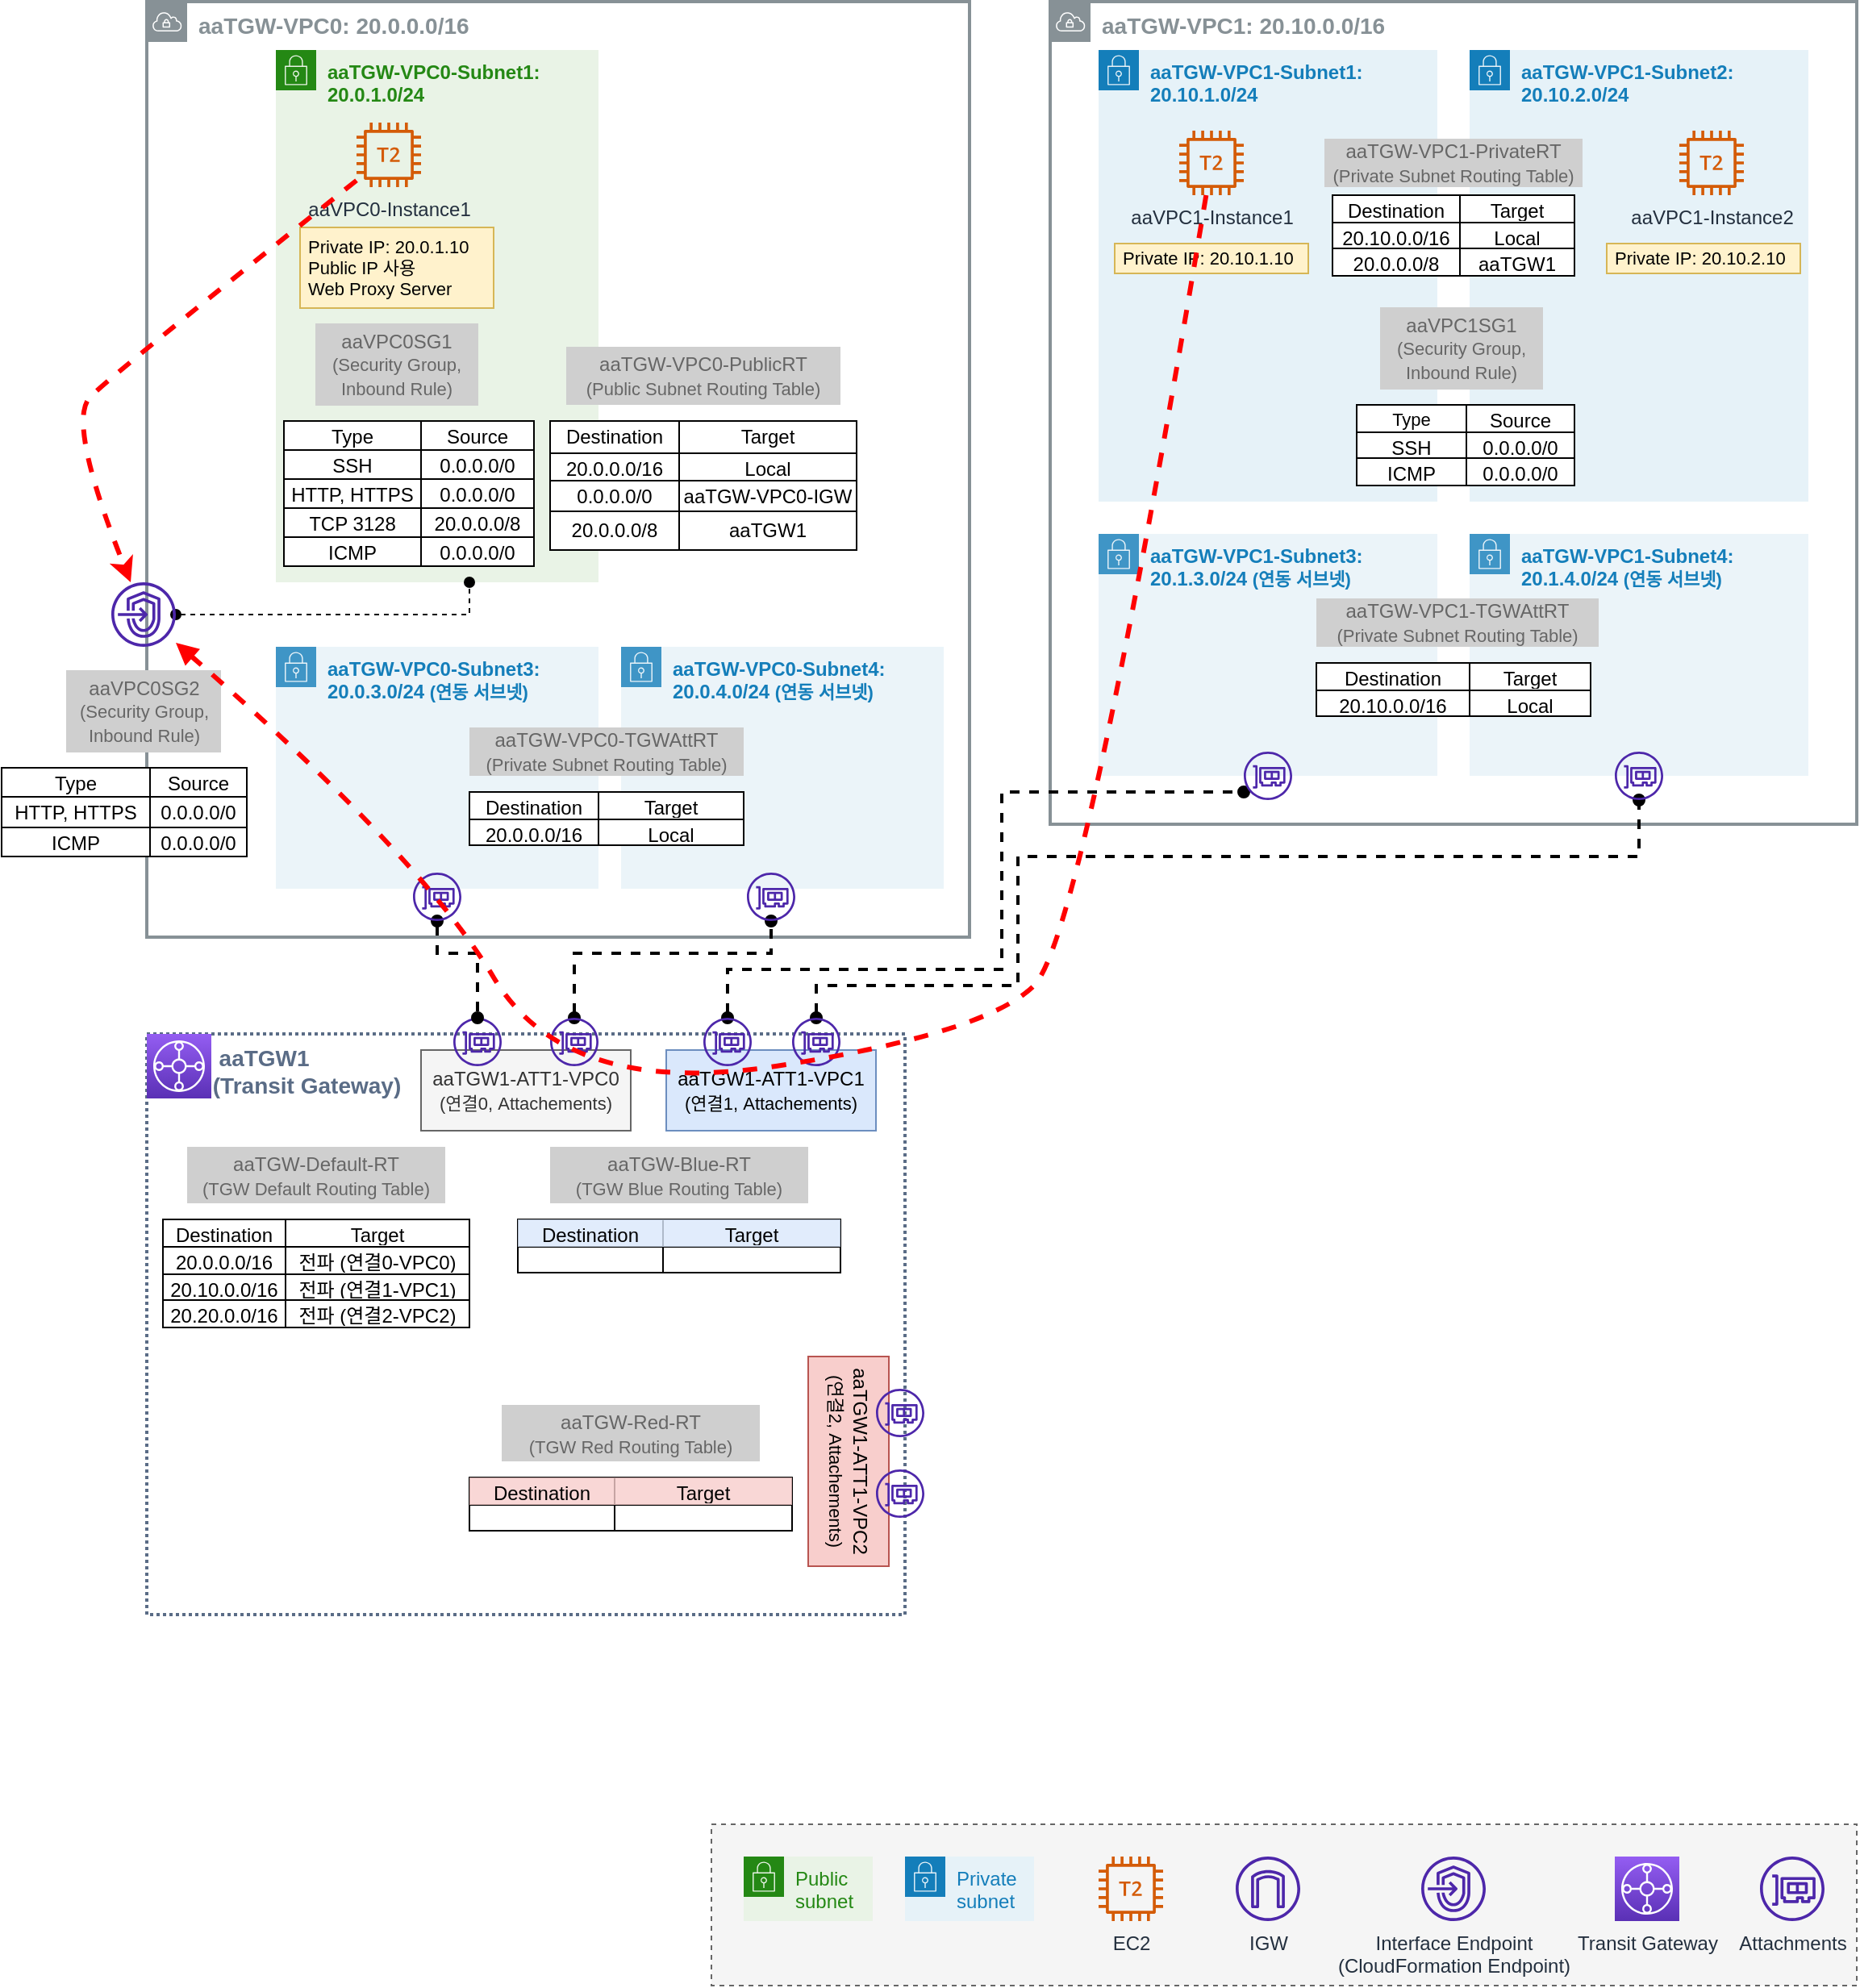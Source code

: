 <mxfile version="20.8.10" type="device"><diagram name="페이지-1" id="MaRwAzXEbNG2PEkla55o"><mxGraphModel dx="1306" dy="894" grid="1" gridSize="10" guides="1" tooltips="1" connect="1" arrows="1" fold="1" page="1" pageScale="1" pageWidth="827" pageHeight="1169" math="0" shadow="0"><root><mxCell id="0"/><mxCell id="1" parent="0"/><mxCell id="cNKAMWgpfBcDjL7FcMHv-1" value="" style="rounded=0;whiteSpace=wrap;html=1;strokeColor=#666666;fontSize=11;fillColor=#f5f5f5;dashed=1;fontColor=#333333;" parent="1" vertex="1"><mxGeometry x="470" y="1170" width="710" height="100" as="geometry"/></mxCell><mxCell id="cNKAMWgpfBcDjL7FcMHv-2" value="&lt;b&gt;&lt;font style=&quot;font-size: 14px;&quot;&gt;aaTGW-VPC0: 20.0.0.0/16&lt;/font&gt;&lt;/b&gt;" style="sketch=0;outlineConnect=0;gradientColor=none;html=1;whiteSpace=wrap;fontSize=12;fontStyle=0;shape=mxgraph.aws4.group;grIcon=mxgraph.aws4.group_vpc;strokeColor=#879196;fillColor=none;verticalAlign=top;align=left;spacingLeft=30;fontColor=#879196;dashed=0;strokeWidth=2;" parent="1" vertex="1"><mxGeometry x="120" y="40" width="510" height="580" as="geometry"/></mxCell><mxCell id="cNKAMWgpfBcDjL7FcMHv-3" value="&lt;b&gt;&lt;font style=&quot;font-size: 14px;&quot;&gt;aaTGW-VPC1: 20.10.0.0/16&lt;/font&gt;&lt;/b&gt;" style="sketch=0;outlineConnect=0;gradientColor=none;html=1;whiteSpace=wrap;fontSize=12;fontStyle=0;shape=mxgraph.aws4.group;grIcon=mxgraph.aws4.group_vpc;strokeColor=#879196;fillColor=none;verticalAlign=top;align=left;spacingLeft=30;fontColor=#879196;dashed=0;strokeWidth=2;" parent="1" vertex="1"><mxGeometry x="680" y="40" width="500" height="510" as="geometry"/></mxCell><mxCell id="cNKAMWgpfBcDjL7FcMHv-5" value="           aaTGW1&#10;          (Transit Gateway)" style="fillColor=none;strokeColor=#5A6C86;dashed=1;verticalAlign=top;fontStyle=1;fontColor=#5A6C86;align=left;fontSize=14;strokeWidth=2;dashPattern=1 1;" parent="1" vertex="1"><mxGeometry x="120" y="680" width="470" height="360" as="geometry"/></mxCell><mxCell id="cNKAMWgpfBcDjL7FcMHv-6" value="Attachments" style="sketch=0;outlineConnect=0;fontColor=#232F3E;gradientColor=none;fillColor=#4D27AA;strokeColor=none;dashed=0;verticalLabelPosition=bottom;verticalAlign=top;align=center;html=1;fontSize=12;fontStyle=0;aspect=fixed;pointerEvents=1;shape=mxgraph.aws4.elastic_network_interface;" parent="1" vertex="1"><mxGeometry x="1120" y="1190" width="40" height="40" as="geometry"/></mxCell><mxCell id="cNKAMWgpfBcDjL7FcMHv-7" value="&lt;b&gt;aaTGW-VPC0-Subnet1: 20.0.1.0/24&lt;/b&gt;" style="points=[[0,0],[0.25,0],[0.5,0],[0.75,0],[1,0],[1,0.25],[1,0.5],[1,0.75],[1,1],[0.75,1],[0.5,1],[0.25,1],[0,1],[0,0.75],[0,0.5],[0,0.25]];outlineConnect=0;gradientColor=none;html=1;whiteSpace=wrap;fontSize=12;fontStyle=0;container=1;pointerEvents=0;collapsible=0;recursiveResize=0;shape=mxgraph.aws4.group;grIcon=mxgraph.aws4.group_security_group;grStroke=0;strokeColor=#248814;fillColor=#E9F3E6;verticalAlign=top;align=left;spacingLeft=30;fontColor=#248814;dashed=0;" parent="1" vertex="1"><mxGeometry x="200" y="70" width="200" height="330" as="geometry"/></mxCell><mxCell id="cNKAMWgpfBcDjL7FcMHv-8" value="aaVPC0-Instance1" style="sketch=0;outlineConnect=0;fontColor=#232F3E;gradientColor=none;fillColor=#D45B07;strokeColor=none;dashed=0;verticalLabelPosition=bottom;verticalAlign=top;align=center;html=1;fontSize=12;fontStyle=0;aspect=fixed;pointerEvents=1;shape=mxgraph.aws4.t2_instance;" parent="cNKAMWgpfBcDjL7FcMHv-7" vertex="1"><mxGeometry x="50" y="45" width="40" height="40" as="geometry"/></mxCell><mxCell id="cNKAMWgpfBcDjL7FcMHv-11" value="IGW" style="sketch=0;outlineConnect=0;fontColor=#232F3E;gradientColor=none;fillColor=#4D27AA;strokeColor=none;dashed=0;verticalLabelPosition=bottom;verticalAlign=top;align=center;html=1;fontSize=12;fontStyle=0;aspect=fixed;pointerEvents=1;shape=mxgraph.aws4.internet_gateway;" parent="1" vertex="1"><mxGeometry x="795" y="1190" width="40" height="40" as="geometry"/></mxCell><mxCell id="cNKAMWgpfBcDjL7FcMHv-12" value="Interface Endpoint&lt;br&gt;(CloudFormation Endpoint)" style="sketch=0;outlineConnect=0;fontColor=#232F3E;gradientColor=none;fillColor=#4D27AA;strokeColor=none;dashed=0;verticalLabelPosition=bottom;verticalAlign=top;align=center;html=1;fontSize=12;fontStyle=0;aspect=fixed;pointerEvents=1;shape=mxgraph.aws4.endpoints;" parent="1" vertex="1"><mxGeometry x="910" y="1190" width="40" height="40" as="geometry"/></mxCell><mxCell id="cNKAMWgpfBcDjL7FcMHv-13" style="edgeStyle=orthogonalEdgeStyle;rounded=0;orthogonalLoop=1;jettySize=auto;html=1;dashed=1;fontSize=12;endArrow=oval;endFill=1;strokeWidth=1;startArrow=oval;startFill=1;" parent="1" source="cNKAMWgpfBcDjL7FcMHv-14" edge="1"><mxGeometry relative="1" as="geometry"><mxPoint x="320" y="400" as="targetPoint"/><Array as="points"><mxPoint x="320" y="420"/></Array></mxGeometry></mxCell><mxCell id="cNKAMWgpfBcDjL7FcMHv-14" value="" style="sketch=0;outlineConnect=0;fontColor=#232F3E;gradientColor=none;fillColor=#4D27AA;strokeColor=none;dashed=0;verticalLabelPosition=bottom;verticalAlign=top;align=center;html=1;fontSize=12;fontStyle=0;aspect=fixed;pointerEvents=1;shape=mxgraph.aws4.endpoints;" parent="1" vertex="1"><mxGeometry x="98" y="400" width="40" height="40" as="geometry"/></mxCell><mxCell id="cNKAMWgpfBcDjL7FcMHv-15" value="Public subnet" style="points=[[0,0],[0.25,0],[0.5,0],[0.75,0],[1,0],[1,0.25],[1,0.5],[1,0.75],[1,1],[0.75,1],[0.5,1],[0.25,1],[0,1],[0,0.75],[0,0.5],[0,0.25]];outlineConnect=0;gradientColor=none;html=1;whiteSpace=wrap;fontSize=12;fontStyle=0;container=1;pointerEvents=0;collapsible=0;recursiveResize=0;shape=mxgraph.aws4.group;grIcon=mxgraph.aws4.group_security_group;grStroke=0;strokeColor=#248814;fillColor=#E9F3E6;verticalAlign=top;align=left;spacingLeft=30;fontColor=#248814;dashed=0;" parent="1" vertex="1"><mxGeometry x="490" y="1190" width="80" height="40" as="geometry"/></mxCell><mxCell id="cNKAMWgpfBcDjL7FcMHv-18" value="" style="shape=table;startSize=0;container=1;collapsible=0;childLayout=tableLayout;labelBackgroundColor=none;strokeColor=#000000;fontColor=#000000;fillColor=default;" parent="1" vertex="1"><mxGeometry x="370" y="300" width="190" height="80" as="geometry"/></mxCell><mxCell id="cNKAMWgpfBcDjL7FcMHv-19" value="" style="shape=tableRow;horizontal=0;startSize=0;swimlaneHead=0;swimlaneBody=0;strokeColor=inherit;top=0;left=0;bottom=0;right=0;collapsible=0;dropTarget=0;fillColor=none;points=[[0,0.5],[1,0.5]];portConstraint=eastwest;labelBackgroundColor=none;fontColor=#000000;" parent="cNKAMWgpfBcDjL7FcMHv-18" vertex="1"><mxGeometry width="190" height="20" as="geometry"/></mxCell><mxCell id="cNKAMWgpfBcDjL7FcMHv-20" value="Destination" style="shape=partialRectangle;html=1;whiteSpace=wrap;connectable=0;strokeColor=inherit;overflow=hidden;fillColor=none;top=0;left=0;bottom=0;right=0;pointerEvents=1;labelBackgroundColor=none;fontColor=#000000;" parent="cNKAMWgpfBcDjL7FcMHv-19" vertex="1"><mxGeometry width="80" height="20" as="geometry"><mxRectangle width="80" height="20" as="alternateBounds"/></mxGeometry></mxCell><mxCell id="cNKAMWgpfBcDjL7FcMHv-21" value="Target" style="shape=partialRectangle;html=1;whiteSpace=wrap;connectable=0;strokeColor=inherit;overflow=hidden;fillColor=none;top=0;left=0;bottom=0;right=0;pointerEvents=1;labelBackgroundColor=none;fontColor=#000000;" parent="cNKAMWgpfBcDjL7FcMHv-19" vertex="1"><mxGeometry x="80" width="110" height="20" as="geometry"><mxRectangle width="110" height="20" as="alternateBounds"/></mxGeometry></mxCell><mxCell id="cNKAMWgpfBcDjL7FcMHv-22" value="" style="shape=tableRow;horizontal=0;startSize=0;swimlaneHead=0;swimlaneBody=0;strokeColor=inherit;top=0;left=0;bottom=0;right=0;collapsible=0;dropTarget=0;fillColor=none;points=[[0,0.5],[1,0.5]];portConstraint=eastwest;labelBackgroundColor=none;fontColor=#000000;" parent="cNKAMWgpfBcDjL7FcMHv-18" vertex="1"><mxGeometry y="20" width="190" height="17" as="geometry"/></mxCell><mxCell id="cNKAMWgpfBcDjL7FcMHv-23" value="20.0.0.0/16" style="shape=partialRectangle;html=1;whiteSpace=wrap;connectable=0;strokeColor=inherit;overflow=hidden;fillColor=none;top=0;left=0;bottom=0;right=0;pointerEvents=1;labelBackgroundColor=none;fontColor=#000000;" parent="cNKAMWgpfBcDjL7FcMHv-22" vertex="1"><mxGeometry width="80" height="17" as="geometry"><mxRectangle width="80" height="17" as="alternateBounds"/></mxGeometry></mxCell><mxCell id="cNKAMWgpfBcDjL7FcMHv-24" value="Local" style="shape=partialRectangle;html=1;whiteSpace=wrap;connectable=0;strokeColor=inherit;overflow=hidden;fillColor=none;top=0;left=0;bottom=0;right=0;pointerEvents=1;labelBackgroundColor=none;fontColor=#000000;" parent="cNKAMWgpfBcDjL7FcMHv-22" vertex="1"><mxGeometry x="80" width="110" height="17" as="geometry"><mxRectangle width="110" height="17" as="alternateBounds"/></mxGeometry></mxCell><mxCell id="cNKAMWgpfBcDjL7FcMHv-25" value="" style="shape=tableRow;horizontal=0;startSize=0;swimlaneHead=0;swimlaneBody=0;strokeColor=inherit;top=0;left=0;bottom=0;right=0;collapsible=0;dropTarget=0;fillColor=none;points=[[0,0.5],[1,0.5]];portConstraint=eastwest;labelBackgroundColor=none;fontColor=#000000;" parent="cNKAMWgpfBcDjL7FcMHv-18" vertex="1"><mxGeometry y="37" width="190" height="19" as="geometry"/></mxCell><mxCell id="cNKAMWgpfBcDjL7FcMHv-26" value="0.0.0.0/0" style="shape=partialRectangle;html=1;whiteSpace=wrap;connectable=0;strokeColor=inherit;overflow=hidden;fillColor=none;top=0;left=0;bottom=0;right=0;pointerEvents=1;labelBackgroundColor=none;fontColor=#000000;" parent="cNKAMWgpfBcDjL7FcMHv-25" vertex="1"><mxGeometry width="80" height="19" as="geometry"><mxRectangle width="80" height="19" as="alternateBounds"/></mxGeometry></mxCell><mxCell id="cNKAMWgpfBcDjL7FcMHv-27" value="aaTGW-VPC0-IGW" style="shape=partialRectangle;html=1;whiteSpace=wrap;connectable=0;strokeColor=inherit;overflow=hidden;fillColor=none;top=0;left=0;bottom=0;right=0;pointerEvents=1;labelBackgroundColor=none;fontColor=#000000;" parent="cNKAMWgpfBcDjL7FcMHv-25" vertex="1"><mxGeometry x="80" width="110" height="19" as="geometry"><mxRectangle width="110" height="19" as="alternateBounds"/></mxGeometry></mxCell><mxCell id="cNKAMWgpfBcDjL7FcMHv-28" value="" style="shape=tableRow;horizontal=0;startSize=0;swimlaneHead=0;swimlaneBody=0;strokeColor=inherit;top=0;left=0;bottom=0;right=0;collapsible=0;dropTarget=0;fillColor=none;points=[[0,0.5],[1,0.5]];portConstraint=eastwest;labelBackgroundColor=none;fontColor=#000000;" parent="cNKAMWgpfBcDjL7FcMHv-18" vertex="1"><mxGeometry y="56" width="190" height="24" as="geometry"/></mxCell><mxCell id="cNKAMWgpfBcDjL7FcMHv-29" value="20.0.0.0/8" style="shape=partialRectangle;html=1;whiteSpace=wrap;connectable=0;strokeColor=inherit;overflow=hidden;fillColor=none;top=0;left=0;bottom=0;right=0;pointerEvents=1;labelBackgroundColor=none;fontColor=#000000;" parent="cNKAMWgpfBcDjL7FcMHv-28" vertex="1"><mxGeometry width="80" height="24" as="geometry"><mxRectangle width="80" height="24" as="alternateBounds"/></mxGeometry></mxCell><mxCell id="cNKAMWgpfBcDjL7FcMHv-30" value="aaTGW1" style="shape=partialRectangle;html=1;whiteSpace=wrap;connectable=0;strokeColor=inherit;overflow=hidden;fillColor=none;top=0;left=0;bottom=0;right=0;pointerEvents=1;labelBackgroundColor=none;fontColor=#000000;" parent="cNKAMWgpfBcDjL7FcMHv-28" vertex="1"><mxGeometry x="80" width="110" height="24" as="geometry"><mxRectangle width="110" height="24" as="alternateBounds"/></mxGeometry></mxCell><mxCell id="cNKAMWgpfBcDjL7FcMHv-31" value="aaTGW-VPC0-PublicRT&lt;br&gt;&lt;font style=&quot;font-size: 11px;&quot;&gt;(Public Subnet Routing Table)&lt;/font&gt;" style="text;html=1;strokeColor=none;fillColor=#CFCFCF;align=center;verticalAlign=middle;whiteSpace=wrap;rounded=0;fontColor=#666666;" parent="1" vertex="1"><mxGeometry x="380" y="254" width="170" height="36" as="geometry"/></mxCell><mxCell id="cNKAMWgpfBcDjL7FcMHv-32" value="&amp;nbsp;Private IP: 20.0.1.10&lt;br style=&quot;font-size: 11px;&quot;&gt;&amp;nbsp;Public IP 사용&lt;br style=&quot;font-size: 11px;&quot;&gt;&amp;nbsp;Web Proxy Server" style="text;html=1;strokeColor=#d6b656;fillColor=#fff2cc;align=left;verticalAlign=middle;whiteSpace=wrap;rounded=0;fontSize=11;" parent="1" vertex="1"><mxGeometry x="215" y="180" width="120" height="50" as="geometry"/></mxCell><mxCell id="cNKAMWgpfBcDjL7FcMHv-33" value="" style="shape=table;startSize=0;container=1;collapsible=0;childLayout=tableLayout;fontSize=12;" parent="1" vertex="1"><mxGeometry x="205" y="300" width="155" height="90" as="geometry"/></mxCell><mxCell id="cNKAMWgpfBcDjL7FcMHv-34" value="" style="shape=tableRow;horizontal=0;startSize=0;swimlaneHead=0;swimlaneBody=0;strokeColor=inherit;top=0;left=0;bottom=0;right=0;collapsible=0;dropTarget=0;fillColor=none;points=[[0,0.5],[1,0.5]];portConstraint=eastwest;fontSize=14;" parent="cNKAMWgpfBcDjL7FcMHv-33" vertex="1"><mxGeometry width="155" height="18" as="geometry"/></mxCell><mxCell id="cNKAMWgpfBcDjL7FcMHv-35" value="Type" style="shape=partialRectangle;html=1;whiteSpace=wrap;connectable=0;strokeColor=inherit;overflow=hidden;fillColor=none;top=0;left=0;bottom=0;right=0;pointerEvents=1;fontSize=12;" parent="cNKAMWgpfBcDjL7FcMHv-34" vertex="1"><mxGeometry width="85" height="18" as="geometry"><mxRectangle width="85" height="18" as="alternateBounds"/></mxGeometry></mxCell><mxCell id="cNKAMWgpfBcDjL7FcMHv-36" value="Source" style="shape=partialRectangle;html=1;whiteSpace=wrap;connectable=0;strokeColor=inherit;overflow=hidden;fillColor=none;top=0;left=0;bottom=0;right=0;pointerEvents=1;fontSize=12;" parent="cNKAMWgpfBcDjL7FcMHv-34" vertex="1"><mxGeometry x="85" width="70" height="18" as="geometry"><mxRectangle width="70" height="18" as="alternateBounds"/></mxGeometry></mxCell><mxCell id="cNKAMWgpfBcDjL7FcMHv-37" value="" style="shape=tableRow;horizontal=0;startSize=0;swimlaneHead=0;swimlaneBody=0;strokeColor=inherit;top=0;left=0;bottom=0;right=0;collapsible=0;dropTarget=0;fillColor=none;points=[[0,0.5],[1,0.5]];portConstraint=eastwest;fontSize=14;" parent="cNKAMWgpfBcDjL7FcMHv-33" vertex="1"><mxGeometry y="18" width="155" height="18" as="geometry"/></mxCell><mxCell id="cNKAMWgpfBcDjL7FcMHv-38" value="SSH" style="shape=partialRectangle;html=1;whiteSpace=wrap;connectable=0;strokeColor=inherit;overflow=hidden;fillColor=none;top=0;left=0;bottom=0;right=0;pointerEvents=1;fontSize=12;" parent="cNKAMWgpfBcDjL7FcMHv-37" vertex="1"><mxGeometry width="85" height="18" as="geometry"><mxRectangle width="85" height="18" as="alternateBounds"/></mxGeometry></mxCell><mxCell id="cNKAMWgpfBcDjL7FcMHv-39" value="0.0.0.0/0" style="shape=partialRectangle;html=1;whiteSpace=wrap;connectable=0;strokeColor=inherit;overflow=hidden;fillColor=none;top=0;left=0;bottom=0;right=0;pointerEvents=1;fontSize=12;" parent="cNKAMWgpfBcDjL7FcMHv-37" vertex="1"><mxGeometry x="85" width="70" height="18" as="geometry"><mxRectangle width="70" height="18" as="alternateBounds"/></mxGeometry></mxCell><mxCell id="cNKAMWgpfBcDjL7FcMHv-40" value="" style="shape=tableRow;horizontal=0;startSize=0;swimlaneHead=0;swimlaneBody=0;strokeColor=inherit;top=0;left=0;bottom=0;right=0;collapsible=0;dropTarget=0;fillColor=none;points=[[0,0.5],[1,0.5]];portConstraint=eastwest;fontSize=14;" parent="cNKAMWgpfBcDjL7FcMHv-33" vertex="1"><mxGeometry y="36" width="155" height="18" as="geometry"/></mxCell><mxCell id="cNKAMWgpfBcDjL7FcMHv-41" value="HTTP, HTTPS" style="shape=partialRectangle;html=1;whiteSpace=wrap;connectable=0;strokeColor=inherit;overflow=hidden;fillColor=none;top=0;left=0;bottom=0;right=0;pointerEvents=1;fontSize=12;" parent="cNKAMWgpfBcDjL7FcMHv-40" vertex="1"><mxGeometry width="85" height="18" as="geometry"><mxRectangle width="85" height="18" as="alternateBounds"/></mxGeometry></mxCell><mxCell id="cNKAMWgpfBcDjL7FcMHv-42" value="0.0.0.0/0" style="shape=partialRectangle;html=1;whiteSpace=wrap;connectable=0;strokeColor=inherit;overflow=hidden;fillColor=none;top=0;left=0;bottom=0;right=0;pointerEvents=1;fontSize=12;" parent="cNKAMWgpfBcDjL7FcMHv-40" vertex="1"><mxGeometry x="85" width="70" height="18" as="geometry"><mxRectangle width="70" height="18" as="alternateBounds"/></mxGeometry></mxCell><mxCell id="cNKAMWgpfBcDjL7FcMHv-43" value="" style="shape=tableRow;horizontal=0;startSize=0;swimlaneHead=0;swimlaneBody=0;strokeColor=inherit;top=0;left=0;bottom=0;right=0;collapsible=0;dropTarget=0;fillColor=none;points=[[0,0.5],[1,0.5]];portConstraint=eastwest;fontSize=14;" parent="cNKAMWgpfBcDjL7FcMHv-33" vertex="1"><mxGeometry y="54" width="155" height="18" as="geometry"/></mxCell><mxCell id="cNKAMWgpfBcDjL7FcMHv-44" value="TCP 3128" style="shape=partialRectangle;html=1;whiteSpace=wrap;connectable=0;strokeColor=inherit;overflow=hidden;fillColor=none;top=0;left=0;bottom=0;right=0;pointerEvents=1;fontSize=12;" parent="cNKAMWgpfBcDjL7FcMHv-43" vertex="1"><mxGeometry width="85" height="18" as="geometry"><mxRectangle width="85" height="18" as="alternateBounds"/></mxGeometry></mxCell><mxCell id="cNKAMWgpfBcDjL7FcMHv-45" value="20.0.0.0/8" style="shape=partialRectangle;html=1;whiteSpace=wrap;connectable=0;strokeColor=inherit;overflow=hidden;fillColor=none;top=0;left=0;bottom=0;right=0;pointerEvents=1;fontSize=12;" parent="cNKAMWgpfBcDjL7FcMHv-43" vertex="1"><mxGeometry x="85" width="70" height="18" as="geometry"><mxRectangle width="70" height="18" as="alternateBounds"/></mxGeometry></mxCell><mxCell id="cNKAMWgpfBcDjL7FcMHv-46" value="" style="shape=tableRow;horizontal=0;startSize=0;swimlaneHead=0;swimlaneBody=0;strokeColor=inherit;top=0;left=0;bottom=0;right=0;collapsible=0;dropTarget=0;fillColor=none;points=[[0,0.5],[1,0.5]];portConstraint=eastwest;fontSize=14;" parent="cNKAMWgpfBcDjL7FcMHv-33" vertex="1"><mxGeometry y="72" width="155" height="18" as="geometry"/></mxCell><mxCell id="cNKAMWgpfBcDjL7FcMHv-47" value="ICMP" style="shape=partialRectangle;html=1;whiteSpace=wrap;connectable=0;strokeColor=inherit;overflow=hidden;fillColor=none;top=0;left=0;bottom=0;right=0;pointerEvents=1;fontSize=12;" parent="cNKAMWgpfBcDjL7FcMHv-46" vertex="1"><mxGeometry width="85" height="18" as="geometry"><mxRectangle width="85" height="18" as="alternateBounds"/></mxGeometry></mxCell><mxCell id="cNKAMWgpfBcDjL7FcMHv-48" value="0.0.0.0/0" style="shape=partialRectangle;html=1;whiteSpace=wrap;connectable=0;strokeColor=inherit;overflow=hidden;fillColor=none;top=0;left=0;bottom=0;right=0;pointerEvents=1;fontSize=12;" parent="cNKAMWgpfBcDjL7FcMHv-46" vertex="1"><mxGeometry x="85" width="70" height="18" as="geometry"><mxRectangle width="70" height="18" as="alternateBounds"/></mxGeometry></mxCell><mxCell id="cNKAMWgpfBcDjL7FcMHv-49" value="aaVPC0SG1&lt;br&gt;&lt;font style=&quot;font-size: 11px;&quot;&gt;(Security Group, Inbound Rule)&lt;/font&gt;" style="rounded=0;whiteSpace=wrap;html=1;fillColor=#CFCFCF;fontColor=#666666;strokeColor=#CFCFCF;align=center;" parent="1" vertex="1"><mxGeometry x="225" y="240" width="100" height="50" as="geometry"/></mxCell><mxCell id="cNKAMWgpfBcDjL7FcMHv-50" value="" style="shape=table;startSize=0;container=1;collapsible=0;childLayout=tableLayout;strokeColor=#000000;fontColor=#000000;fillColor=default;" parent="1" vertex="1"><mxGeometry x="30" y="515" width="152" height="55" as="geometry"/></mxCell><mxCell id="cNKAMWgpfBcDjL7FcMHv-51" value="" style="shape=tableRow;horizontal=0;startSize=0;swimlaneHead=0;swimlaneBody=0;strokeColor=inherit;top=0;left=0;bottom=0;right=0;collapsible=0;dropTarget=0;fillColor=none;points=[[0,0.5],[1,0.5]];portConstraint=eastwest;fontColor=#666666;" parent="cNKAMWgpfBcDjL7FcMHv-50" vertex="1"><mxGeometry width="152" height="18" as="geometry"/></mxCell><mxCell id="cNKAMWgpfBcDjL7FcMHv-52" value="Type" style="shape=partialRectangle;html=1;whiteSpace=wrap;connectable=0;strokeColor=inherit;overflow=hidden;fillColor=none;top=0;left=0;bottom=0;right=0;pointerEvents=1;fontColor=#000000;" parent="cNKAMWgpfBcDjL7FcMHv-51" vertex="1"><mxGeometry width="92" height="18" as="geometry"><mxRectangle width="92" height="18" as="alternateBounds"/></mxGeometry></mxCell><mxCell id="cNKAMWgpfBcDjL7FcMHv-53" value="Source" style="shape=partialRectangle;html=1;whiteSpace=wrap;connectable=0;strokeColor=inherit;overflow=hidden;fillColor=none;top=0;left=0;bottom=0;right=0;pointerEvents=1;fontColor=#000000;" parent="cNKAMWgpfBcDjL7FcMHv-51" vertex="1"><mxGeometry x="92" width="60" height="18" as="geometry"><mxRectangle width="60" height="18" as="alternateBounds"/></mxGeometry></mxCell><mxCell id="cNKAMWgpfBcDjL7FcMHv-54" value="" style="shape=tableRow;horizontal=0;startSize=0;swimlaneHead=0;swimlaneBody=0;strokeColor=inherit;top=0;left=0;bottom=0;right=0;collapsible=0;dropTarget=0;fillColor=none;points=[[0,0.5],[1,0.5]];portConstraint=eastwest;fontColor=#666666;" parent="cNKAMWgpfBcDjL7FcMHv-50" vertex="1"><mxGeometry y="18" width="152" height="19" as="geometry"/></mxCell><mxCell id="cNKAMWgpfBcDjL7FcMHv-55" value="HTTP, HTTPS" style="shape=partialRectangle;html=1;whiteSpace=wrap;connectable=0;strokeColor=inherit;overflow=hidden;fillColor=none;top=0;left=0;bottom=0;right=0;pointerEvents=1;fontColor=#000000;" parent="cNKAMWgpfBcDjL7FcMHv-54" vertex="1"><mxGeometry width="92" height="19" as="geometry"><mxRectangle width="92" height="19" as="alternateBounds"/></mxGeometry></mxCell><mxCell id="cNKAMWgpfBcDjL7FcMHv-56" value="0.0.0.0/0" style="shape=partialRectangle;html=1;whiteSpace=wrap;connectable=0;strokeColor=inherit;overflow=hidden;fillColor=none;top=0;left=0;bottom=0;right=0;pointerEvents=1;fontColor=#000000;" parent="cNKAMWgpfBcDjL7FcMHv-54" vertex="1"><mxGeometry x="92" width="60" height="19" as="geometry"><mxRectangle width="60" height="19" as="alternateBounds"/></mxGeometry></mxCell><mxCell id="cNKAMWgpfBcDjL7FcMHv-57" value="" style="shape=tableRow;horizontal=0;startSize=0;swimlaneHead=0;swimlaneBody=0;strokeColor=inherit;top=0;left=0;bottom=0;right=0;collapsible=0;dropTarget=0;fillColor=none;points=[[0,0.5],[1,0.5]];portConstraint=eastwest;fontColor=#666666;" parent="cNKAMWgpfBcDjL7FcMHv-50" vertex="1"><mxGeometry y="37" width="152" height="18" as="geometry"/></mxCell><mxCell id="cNKAMWgpfBcDjL7FcMHv-58" value="ICMP" style="shape=partialRectangle;html=1;whiteSpace=wrap;connectable=0;strokeColor=inherit;overflow=hidden;fillColor=none;top=0;left=0;bottom=0;right=0;pointerEvents=1;fontColor=#000000;" parent="cNKAMWgpfBcDjL7FcMHv-57" vertex="1"><mxGeometry width="92" height="18" as="geometry"><mxRectangle width="92" height="18" as="alternateBounds"/></mxGeometry></mxCell><mxCell id="cNKAMWgpfBcDjL7FcMHv-59" value="0.0.0.0/0" style="shape=partialRectangle;html=1;whiteSpace=wrap;connectable=0;strokeColor=inherit;overflow=hidden;fillColor=none;top=0;left=0;bottom=0;right=0;pointerEvents=1;fontColor=#000000;" parent="cNKAMWgpfBcDjL7FcMHv-57" vertex="1"><mxGeometry x="92" width="60" height="18" as="geometry"><mxRectangle width="60" height="18" as="alternateBounds"/></mxGeometry></mxCell><mxCell id="cNKAMWgpfBcDjL7FcMHv-60" value="aaVPC0SG2&lt;br&gt;&lt;font style=&quot;font-size: 11px;&quot;&gt;(Security Group, Inbound Rule)&lt;/font&gt;" style="rounded=0;whiteSpace=wrap;html=1;fillColor=#CFCFCF;fontColor=#666666;strokeColor=#CFCFCF;align=center;" parent="1" vertex="1"><mxGeometry x="70.5" y="455" width="95" height="50" as="geometry"/></mxCell><mxCell id="cNKAMWgpfBcDjL7FcMHv-61" value="&lt;b&gt;aaTGW-VPC1-Subnet1: 20.10.1.0/24&lt;/b&gt;" style="points=[[0,0],[0.25,0],[0.5,0],[0.75,0],[1,0],[1,0.25],[1,0.5],[1,0.75],[1,1],[0.75,1],[0.5,1],[0.25,1],[0,1],[0,0.75],[0,0.5],[0,0.25]];outlineConnect=0;gradientColor=none;html=1;whiteSpace=wrap;fontSize=12;fontStyle=0;container=1;pointerEvents=0;collapsible=0;recursiveResize=0;shape=mxgraph.aws4.group;grIcon=mxgraph.aws4.group_security_group;grStroke=0;strokeColor=#147EBA;fillColor=#E6F2F8;verticalAlign=top;align=left;spacingLeft=30;fontColor=#147EBA;dashed=0;" parent="1" vertex="1"><mxGeometry x="710" y="70" width="210" height="280" as="geometry"/></mxCell><mxCell id="cNKAMWgpfBcDjL7FcMHv-62" value="aaVPC1-Instance1" style="sketch=0;outlineConnect=0;fontColor=#232F3E;gradientColor=none;fillColor=#D45B07;strokeColor=none;dashed=0;verticalLabelPosition=bottom;verticalAlign=top;align=center;html=1;fontSize=12;fontStyle=0;aspect=fixed;pointerEvents=1;shape=mxgraph.aws4.t2_instance;" parent="cNKAMWgpfBcDjL7FcMHv-61" vertex="1"><mxGeometry x="50" y="50" width="40" height="40" as="geometry"/></mxCell><mxCell id="cNKAMWgpfBcDjL7FcMHv-63" value="&amp;nbsp;Private IP: 20.10.1.10" style="text;html=1;strokeColor=#d6b656;fillColor=#fff2cc;align=left;verticalAlign=middle;whiteSpace=wrap;rounded=0;fontSize=11;" parent="cNKAMWgpfBcDjL7FcMHv-61" vertex="1"><mxGeometry x="10" y="120" width="120" height="18.5" as="geometry"/></mxCell><mxCell id="cNKAMWgpfBcDjL7FcMHv-64" value="Private subnet" style="points=[[0,0],[0.25,0],[0.5,0],[0.75,0],[1,0],[1,0.25],[1,0.5],[1,0.75],[1,1],[0.75,1],[0.5,1],[0.25,1],[0,1],[0,0.75],[0,0.5],[0,0.25]];outlineConnect=0;gradientColor=none;html=1;whiteSpace=wrap;fontSize=12;fontStyle=0;container=1;pointerEvents=0;collapsible=0;recursiveResize=0;shape=mxgraph.aws4.group;grIcon=mxgraph.aws4.group_security_group;grStroke=0;strokeColor=#147EBA;fillColor=#E6F2F8;verticalAlign=top;align=left;spacingLeft=30;fontColor=#147EBA;dashed=0;" parent="1" vertex="1"><mxGeometry x="590" y="1190" width="80" height="40" as="geometry"/></mxCell><mxCell id="cNKAMWgpfBcDjL7FcMHv-65" value="&lt;b&gt;aaTGW-VPC1-Subnet2: 20.10.2.0/24&lt;/b&gt;" style="points=[[0,0],[0.25,0],[0.5,0],[0.75,0],[1,0],[1,0.25],[1,0.5],[1,0.75],[1,1],[0.75,1],[0.5,1],[0.25,1],[0,1],[0,0.75],[0,0.5],[0,0.25]];outlineConnect=0;gradientColor=none;html=1;whiteSpace=wrap;fontSize=12;fontStyle=0;container=1;pointerEvents=0;collapsible=0;recursiveResize=0;shape=mxgraph.aws4.group;grIcon=mxgraph.aws4.group_security_group;grStroke=0;strokeColor=#147EBA;fillColor=#E6F2F8;verticalAlign=top;align=left;spacingLeft=30;fontColor=#147EBA;dashed=0;" parent="1" vertex="1"><mxGeometry x="940" y="70" width="210" height="280" as="geometry"/></mxCell><mxCell id="cNKAMWgpfBcDjL7FcMHv-66" value="aaVPC1-Instance2" style="sketch=0;outlineConnect=0;fontColor=#232F3E;gradientColor=none;fillColor=#D45B07;strokeColor=none;dashed=0;verticalLabelPosition=bottom;verticalAlign=top;align=center;html=1;fontSize=12;fontStyle=0;aspect=fixed;pointerEvents=1;shape=mxgraph.aws4.t2_instance;" parent="cNKAMWgpfBcDjL7FcMHv-65" vertex="1"><mxGeometry x="130" y="50" width="40" height="40" as="geometry"/></mxCell><mxCell id="cNKAMWgpfBcDjL7FcMHv-67" value="aaTGW-VPC1-PrivateRT&lt;br&gt;&lt;font style=&quot;font-size: 11px;&quot;&gt;(Private Subnet Routing Table)&lt;/font&gt;" style="text;html=1;strokeColor=none;fillColor=#CFCFCF;align=center;verticalAlign=middle;whiteSpace=wrap;rounded=0;fontColor=#666666;" parent="cNKAMWgpfBcDjL7FcMHv-65" vertex="1"><mxGeometry x="-90" y="55" width="160" height="30" as="geometry"/></mxCell><mxCell id="cNKAMWgpfBcDjL7FcMHv-68" value="&amp;nbsp;Private IP: 20.10.2.10" style="text;html=1;strokeColor=#d6b656;fillColor=#fff2cc;align=left;verticalAlign=middle;whiteSpace=wrap;rounded=0;fontSize=11;" parent="cNKAMWgpfBcDjL7FcMHv-65" vertex="1"><mxGeometry x="85" y="120" width="120" height="18.5" as="geometry"/></mxCell><mxCell id="cNKAMWgpfBcDjL7FcMHv-69" value="" style="shape=table;startSize=0;container=1;collapsible=0;childLayout=tableLayout;" parent="1" vertex="1"><mxGeometry x="855" y="160" width="150" height="50" as="geometry"/></mxCell><mxCell id="cNKAMWgpfBcDjL7FcMHv-70" value="" style="shape=tableRow;horizontal=0;startSize=0;swimlaneHead=0;swimlaneBody=0;top=0;left=0;bottom=0;right=0;collapsible=0;dropTarget=0;fillColor=none;points=[[0,0.5],[1,0.5]];portConstraint=eastwest;" parent="cNKAMWgpfBcDjL7FcMHv-69" vertex="1"><mxGeometry width="150" height="17" as="geometry"/></mxCell><mxCell id="cNKAMWgpfBcDjL7FcMHv-71" value="Destination" style="shape=partialRectangle;html=1;whiteSpace=wrap;connectable=0;overflow=hidden;fillColor=none;top=0;left=0;bottom=0;right=0;pointerEvents=1;" parent="cNKAMWgpfBcDjL7FcMHv-70" vertex="1"><mxGeometry width="79" height="17" as="geometry"><mxRectangle width="79" height="17" as="alternateBounds"/></mxGeometry></mxCell><mxCell id="cNKAMWgpfBcDjL7FcMHv-72" value="Target" style="shape=partialRectangle;html=1;whiteSpace=wrap;connectable=0;overflow=hidden;fillColor=none;top=0;left=0;bottom=0;right=0;pointerEvents=1;" parent="cNKAMWgpfBcDjL7FcMHv-70" vertex="1"><mxGeometry x="79" width="71" height="17" as="geometry"><mxRectangle width="71" height="17" as="alternateBounds"/></mxGeometry></mxCell><mxCell id="cNKAMWgpfBcDjL7FcMHv-73" value="" style="shape=tableRow;horizontal=0;startSize=0;swimlaneHead=0;swimlaneBody=0;top=0;left=0;bottom=0;right=0;collapsible=0;dropTarget=0;fillColor=none;points=[[0,0.5],[1,0.5]];portConstraint=eastwest;" parent="cNKAMWgpfBcDjL7FcMHv-69" vertex="1"><mxGeometry y="17" width="150" height="16" as="geometry"/></mxCell><mxCell id="cNKAMWgpfBcDjL7FcMHv-74" value="20.10.0.0/16" style="shape=partialRectangle;html=1;whiteSpace=wrap;connectable=0;overflow=hidden;fillColor=none;top=0;left=0;bottom=0;right=0;pointerEvents=1;" parent="cNKAMWgpfBcDjL7FcMHv-73" vertex="1"><mxGeometry width="79" height="16" as="geometry"><mxRectangle width="79" height="16" as="alternateBounds"/></mxGeometry></mxCell><mxCell id="cNKAMWgpfBcDjL7FcMHv-75" value="Local" style="shape=partialRectangle;html=1;whiteSpace=wrap;connectable=0;overflow=hidden;fillColor=none;top=0;left=0;bottom=0;right=0;pointerEvents=1;" parent="cNKAMWgpfBcDjL7FcMHv-73" vertex="1"><mxGeometry x="79" width="71" height="16" as="geometry"><mxRectangle width="71" height="16" as="alternateBounds"/></mxGeometry></mxCell><mxCell id="cNKAMWgpfBcDjL7FcMHv-76" value="" style="shape=tableRow;horizontal=0;startSize=0;swimlaneHead=0;swimlaneBody=0;top=0;left=0;bottom=0;right=0;collapsible=0;dropTarget=0;fillColor=none;points=[[0,0.5],[1,0.5]];portConstraint=eastwest;" parent="cNKAMWgpfBcDjL7FcMHv-69" vertex="1"><mxGeometry y="33" width="150" height="17" as="geometry"/></mxCell><mxCell id="cNKAMWgpfBcDjL7FcMHv-77" value="20.0.0.0/8" style="shape=partialRectangle;html=1;whiteSpace=wrap;connectable=0;overflow=hidden;fillColor=none;top=0;left=0;bottom=0;right=0;pointerEvents=1;" parent="cNKAMWgpfBcDjL7FcMHv-76" vertex="1"><mxGeometry width="79" height="17" as="geometry"><mxRectangle width="79" height="17" as="alternateBounds"/></mxGeometry></mxCell><mxCell id="cNKAMWgpfBcDjL7FcMHv-78" value="aaTGW1" style="shape=partialRectangle;html=1;whiteSpace=wrap;connectable=0;overflow=hidden;fillColor=none;top=0;left=0;bottom=0;right=0;pointerEvents=1;" parent="cNKAMWgpfBcDjL7FcMHv-76" vertex="1"><mxGeometry x="79" width="71" height="17" as="geometry"><mxRectangle width="71" height="17" as="alternateBounds"/></mxGeometry></mxCell><mxCell id="cNKAMWgpfBcDjL7FcMHv-79" value="aaVPC1SG1&lt;br&gt;&lt;font style=&quot;font-size: 11px;&quot;&gt;(Security Group, Inbound Rule)&lt;/font&gt;" style="rounded=0;whiteSpace=wrap;html=1;fillColor=#CFCFCF;fontColor=#666666;strokeColor=#CFCFCF;align=center;" parent="1" vertex="1"><mxGeometry x="885" y="230" width="100" height="50" as="geometry"/></mxCell><mxCell id="cNKAMWgpfBcDjL7FcMHv-80" value="" style="shape=table;startSize=0;container=1;collapsible=0;childLayout=tableLayout;fontSize=11;" parent="1" vertex="1"><mxGeometry x="870" y="290" width="135" height="50" as="geometry"/></mxCell><mxCell id="cNKAMWgpfBcDjL7FcMHv-81" value="" style="shape=tableRow;horizontal=0;startSize=0;swimlaneHead=0;swimlaneBody=0;strokeColor=inherit;top=0;left=0;bottom=0;right=0;collapsible=0;dropTarget=0;fillColor=none;points=[[0,0.5],[1,0.5]];portConstraint=eastwest;fontSize=11;" parent="cNKAMWgpfBcDjL7FcMHv-80" vertex="1"><mxGeometry width="135" height="17" as="geometry"/></mxCell><mxCell id="cNKAMWgpfBcDjL7FcMHv-82" value="Type" style="shape=partialRectangle;html=1;whiteSpace=wrap;connectable=0;strokeColor=inherit;overflow=hidden;fillColor=none;top=0;left=0;bottom=0;right=0;pointerEvents=1;fontSize=11;" parent="cNKAMWgpfBcDjL7FcMHv-81" vertex="1"><mxGeometry width="68" height="17" as="geometry"><mxRectangle width="68" height="17" as="alternateBounds"/></mxGeometry></mxCell><mxCell id="cNKAMWgpfBcDjL7FcMHv-83" value="Source" style="shape=partialRectangle;html=1;whiteSpace=wrap;connectable=0;strokeColor=inherit;overflow=hidden;fillColor=none;top=0;left=0;bottom=0;right=0;pointerEvents=1;fontSize=12;" parent="cNKAMWgpfBcDjL7FcMHv-81" vertex="1"><mxGeometry x="68" width="67" height="17" as="geometry"><mxRectangle width="67" height="17" as="alternateBounds"/></mxGeometry></mxCell><mxCell id="cNKAMWgpfBcDjL7FcMHv-84" value="" style="shape=tableRow;horizontal=0;startSize=0;swimlaneHead=0;swimlaneBody=0;strokeColor=inherit;top=0;left=0;bottom=0;right=0;collapsible=0;dropTarget=0;fillColor=none;points=[[0,0.5],[1,0.5]];portConstraint=eastwest;fontSize=11;" parent="cNKAMWgpfBcDjL7FcMHv-80" vertex="1"><mxGeometry y="17" width="135" height="16" as="geometry"/></mxCell><mxCell id="cNKAMWgpfBcDjL7FcMHv-85" value="SSH" style="shape=partialRectangle;html=1;whiteSpace=wrap;connectable=0;strokeColor=inherit;overflow=hidden;fillColor=none;top=0;left=0;bottom=0;right=0;pointerEvents=1;fontSize=12;" parent="cNKAMWgpfBcDjL7FcMHv-84" vertex="1"><mxGeometry width="68" height="16" as="geometry"><mxRectangle width="68" height="16" as="alternateBounds"/></mxGeometry></mxCell><mxCell id="cNKAMWgpfBcDjL7FcMHv-86" value="0.0.0.0/0" style="shape=partialRectangle;html=1;whiteSpace=wrap;connectable=0;strokeColor=inherit;overflow=hidden;fillColor=none;top=0;left=0;bottom=0;right=0;pointerEvents=1;fontSize=12;" parent="cNKAMWgpfBcDjL7FcMHv-84" vertex="1"><mxGeometry x="68" width="67" height="16" as="geometry"><mxRectangle width="67" height="16" as="alternateBounds"/></mxGeometry></mxCell><mxCell id="cNKAMWgpfBcDjL7FcMHv-87" value="" style="shape=tableRow;horizontal=0;startSize=0;swimlaneHead=0;swimlaneBody=0;strokeColor=inherit;top=0;left=0;bottom=0;right=0;collapsible=0;dropTarget=0;fillColor=none;points=[[0,0.5],[1,0.5]];portConstraint=eastwest;fontSize=11;" parent="cNKAMWgpfBcDjL7FcMHv-80" vertex="1"><mxGeometry y="33" width="135" height="17" as="geometry"/></mxCell><mxCell id="cNKAMWgpfBcDjL7FcMHv-88" value="ICMP" style="shape=partialRectangle;html=1;whiteSpace=wrap;connectable=0;strokeColor=inherit;overflow=hidden;fillColor=none;top=0;left=0;bottom=0;right=0;pointerEvents=1;fontSize=12;" parent="cNKAMWgpfBcDjL7FcMHv-87" vertex="1"><mxGeometry width="68" height="17" as="geometry"><mxRectangle width="68" height="17" as="alternateBounds"/></mxGeometry></mxCell><mxCell id="cNKAMWgpfBcDjL7FcMHv-89" value="0.0.0.0/0" style="shape=partialRectangle;html=1;whiteSpace=wrap;connectable=0;strokeColor=inherit;overflow=hidden;fillColor=none;top=0;left=0;bottom=0;right=0;pointerEvents=1;fontSize=12;" parent="cNKAMWgpfBcDjL7FcMHv-87" vertex="1"><mxGeometry x="68" width="67" height="17" as="geometry"><mxRectangle width="67" height="17" as="alternateBounds"/></mxGeometry></mxCell><mxCell id="cNKAMWgpfBcDjL7FcMHv-97" value="EC2" style="sketch=0;outlineConnect=0;fontColor=#232F3E;gradientColor=none;fillColor=#D45B07;strokeColor=none;dashed=0;verticalLabelPosition=bottom;verticalAlign=top;align=center;html=1;fontSize=12;fontStyle=0;aspect=fixed;pointerEvents=1;shape=mxgraph.aws4.t2_instance;" parent="1" vertex="1"><mxGeometry x="710" y="1190" width="40" height="40" as="geometry"/></mxCell><mxCell id="cNKAMWgpfBcDjL7FcMHv-109" value="aaTGW1-ATT1-VPC0&lt;br&gt;&lt;font style=&quot;font-size: 11px;&quot;&gt;(연결0, Attachements)&lt;/font&gt;" style="rounded=0;whiteSpace=wrap;html=1;fontSize=12;fillColor=#f5f5f5;fontColor=#333333;strokeColor=#666666;" parent="1" vertex="1"><mxGeometry x="290" y="690" width="130" height="50" as="geometry"/></mxCell><mxCell id="cNKAMWgpfBcDjL7FcMHv-110" value="aaTGW1-ATT1-VPC1&lt;br&gt;&lt;font style=&quot;font-size: 11px;&quot;&gt;(연결1, Attachements)&lt;/font&gt;" style="rounded=0;whiteSpace=wrap;html=1;fontSize=12;fillColor=#dae8fc;strokeColor=#6c8ebf;" parent="1" vertex="1"><mxGeometry x="442" y="690" width="130" height="50" as="geometry"/></mxCell><mxCell id="cNKAMWgpfBcDjL7FcMHv-111" value="" style="sketch=0;outlineConnect=0;fontColor=#232F3E;gradientColor=none;fillColor=#4D27AA;strokeColor=none;dashed=0;verticalLabelPosition=bottom;verticalAlign=top;align=center;html=1;fontSize=12;fontStyle=0;aspect=fixed;pointerEvents=1;shape=mxgraph.aws4.elastic_network_interface;" parent="1" vertex="1"><mxGeometry x="310" y="670" width="30" height="30" as="geometry"/></mxCell><mxCell id="cNKAMWgpfBcDjL7FcMHv-112" style="edgeStyle=orthogonalEdgeStyle;rounded=0;orthogonalLoop=1;jettySize=auto;html=1;strokeWidth=2;fontSize=11;startArrow=oval;startFill=1;endArrow=oval;endFill=1;dashed=1;" parent="1" source="cNKAMWgpfBcDjL7FcMHv-179" target="cNKAMWgpfBcDjL7FcMHv-111" edge="1"><mxGeometry relative="1" as="geometry"><Array as="points"><mxPoint x="300" y="630"/><mxPoint x="325" y="630"/></Array></mxGeometry></mxCell><mxCell id="cNKAMWgpfBcDjL7FcMHv-113" style="edgeStyle=orthogonalEdgeStyle;rounded=0;orthogonalLoop=1;jettySize=auto;html=1;dashed=1;strokeWidth=2;fontSize=11;startArrow=oval;startFill=1;endArrow=oval;endFill=1;elbow=vertical;" parent="1" source="cNKAMWgpfBcDjL7FcMHv-114" target="cNKAMWgpfBcDjL7FcMHv-178" edge="1"><mxGeometry relative="1" as="geometry"><Array as="points"><mxPoint x="385" y="630"/><mxPoint x="507" y="630"/></Array></mxGeometry></mxCell><mxCell id="cNKAMWgpfBcDjL7FcMHv-114" value="" style="sketch=0;outlineConnect=0;fontColor=#232F3E;gradientColor=none;fillColor=#4D27AA;strokeColor=none;dashed=0;verticalLabelPosition=bottom;verticalAlign=top;align=center;html=1;fontSize=12;fontStyle=0;aspect=fixed;pointerEvents=1;shape=mxgraph.aws4.elastic_network_interface;" parent="1" vertex="1"><mxGeometry x="370" y="670" width="30" height="30" as="geometry"/></mxCell><mxCell id="cNKAMWgpfBcDjL7FcMHv-115" value="aaTGW1-ATT1-VPC2&lt;br&gt;&lt;font style=&quot;font-size: 11px;&quot;&gt;(연결2, Attachements)&lt;/font&gt;" style="rounded=0;whiteSpace=wrap;html=1;fontSize=12;fillColor=#f8cecc;strokeColor=#b85450;rotation=90;" parent="1" vertex="1"><mxGeometry x="490" y="920" width="130" height="50" as="geometry"/></mxCell><mxCell id="cNKAMWgpfBcDjL7FcMHv-116" style="edgeStyle=orthogonalEdgeStyle;rounded=0;orthogonalLoop=1;jettySize=auto;html=1;dashed=1;strokeWidth=2;fontSize=11;startArrow=oval;startFill=1;endArrow=oval;endFill=1;elbow=vertical;" parent="1" source="cNKAMWgpfBcDjL7FcMHv-117" target="cNKAMWgpfBcDjL7FcMHv-193" edge="1"><mxGeometry relative="1" as="geometry"><Array as="points"><mxPoint x="480" y="640"/><mxPoint x="650" y="640"/><mxPoint x="650" y="530"/></Array></mxGeometry></mxCell><mxCell id="cNKAMWgpfBcDjL7FcMHv-117" value="" style="sketch=0;outlineConnect=0;fontColor=#232F3E;gradientColor=none;fillColor=#4D27AA;strokeColor=none;dashed=0;verticalLabelPosition=bottom;verticalAlign=top;align=center;html=1;fontSize=12;fontStyle=0;aspect=fixed;pointerEvents=1;shape=mxgraph.aws4.elastic_network_interface;" parent="1" vertex="1"><mxGeometry x="465" y="670" width="30" height="30" as="geometry"/></mxCell><mxCell id="cNKAMWgpfBcDjL7FcMHv-118" style="edgeStyle=orthogonalEdgeStyle;rounded=0;orthogonalLoop=1;jettySize=auto;html=1;dashed=1;strokeWidth=2;fontSize=11;startArrow=oval;startFill=1;endArrow=oval;endFill=1;elbow=vertical;" parent="1" source="cNKAMWgpfBcDjL7FcMHv-119" target="cNKAMWgpfBcDjL7FcMHv-194" edge="1"><mxGeometry relative="1" as="geometry"><Array as="points"><mxPoint x="535" y="650"/><mxPoint x="660" y="650"/><mxPoint x="660" y="570"/><mxPoint x="1045" y="570"/></Array></mxGeometry></mxCell><mxCell id="cNKAMWgpfBcDjL7FcMHv-119" value="" style="sketch=0;outlineConnect=0;fontColor=#232F3E;gradientColor=none;fillColor=#4D27AA;strokeColor=none;dashed=0;verticalLabelPosition=bottom;verticalAlign=top;align=center;html=1;fontSize=12;fontStyle=0;aspect=fixed;pointerEvents=1;shape=mxgraph.aws4.elastic_network_interface;" parent="1" vertex="1"><mxGeometry x="520" y="670" width="30" height="30" as="geometry"/></mxCell><mxCell id="cNKAMWgpfBcDjL7FcMHv-121" value="" style="sketch=0;outlineConnect=0;fontColor=#232F3E;gradientColor=none;fillColor=#4D27AA;strokeColor=none;dashed=0;verticalLabelPosition=bottom;verticalAlign=top;align=center;html=1;fontSize=12;fontStyle=0;aspect=fixed;pointerEvents=1;shape=mxgraph.aws4.elastic_network_interface;" parent="1" vertex="1"><mxGeometry x="572" y="900" width="30" height="30" as="geometry"/></mxCell><mxCell id="cNKAMWgpfBcDjL7FcMHv-123" value="" style="sketch=0;outlineConnect=0;fontColor=#232F3E;gradientColor=none;fillColor=#4D27AA;strokeColor=none;dashed=0;verticalLabelPosition=bottom;verticalAlign=top;align=center;html=1;fontSize=12;fontStyle=0;aspect=fixed;pointerEvents=1;shape=mxgraph.aws4.elastic_network_interface;" parent="1" vertex="1"><mxGeometry x="572" y="950" width="30" height="30" as="geometry"/></mxCell><mxCell id="cNKAMWgpfBcDjL7FcMHv-124" value="Transit Gateway" style="sketch=0;points=[[0,0,0],[0.25,0,0],[0.5,0,0],[0.75,0,0],[1,0,0],[0,1,0],[0.25,1,0],[0.5,1,0],[0.75,1,0],[1,1,0],[0,0.25,0],[0,0.5,0],[0,0.75,0],[1,0.25,0],[1,0.5,0],[1,0.75,0]];outlineConnect=0;fontColor=#232F3E;gradientColor=#945DF2;gradientDirection=north;fillColor=#5A30B5;strokeColor=#ffffff;dashed=0;verticalLabelPosition=bottom;verticalAlign=top;align=center;html=1;fontSize=12;fontStyle=0;aspect=fixed;shape=mxgraph.aws4.resourceIcon;resIcon=mxgraph.aws4.transit_gateway;" parent="1" vertex="1"><mxGeometry x="1030" y="1190" width="40" height="40" as="geometry"/></mxCell><mxCell id="cNKAMWgpfBcDjL7FcMHv-125" value="" style="sketch=0;points=[[0,0,0],[0.25,0,0],[0.5,0,0],[0.75,0,0],[1,0,0],[0,1,0],[0.25,1,0],[0.5,1,0],[0.75,1,0],[1,1,0],[0,0.25,0],[0,0.5,0],[0,0.75,0],[1,0.25,0],[1,0.5,0],[1,0.75,0]];outlineConnect=0;fontColor=#232F3E;gradientColor=#945DF2;gradientDirection=north;fillColor=#5A30B5;strokeColor=#ffffff;dashed=0;verticalLabelPosition=bottom;verticalAlign=top;align=center;html=1;fontSize=12;fontStyle=0;aspect=fixed;shape=mxgraph.aws4.resourceIcon;resIcon=mxgraph.aws4.transit_gateway;" parent="1" vertex="1"><mxGeometry x="120" y="680" width="40" height="40" as="geometry"/></mxCell><mxCell id="cNKAMWgpfBcDjL7FcMHv-126" value="" style="shape=table;startSize=0;container=1;collapsible=0;childLayout=tableLayout;fontSize=12;" parent="1" vertex="1"><mxGeometry x="130" y="795" width="190" height="67" as="geometry"/></mxCell><mxCell id="cNKAMWgpfBcDjL7FcMHv-127" value="" style="shape=tableRow;horizontal=0;startSize=0;swimlaneHead=0;swimlaneBody=0;strokeColor=inherit;top=0;left=0;bottom=0;right=0;collapsible=0;dropTarget=0;fillColor=none;points=[[0,0.5],[1,0.5]];portConstraint=eastwest;fontSize=11;" parent="cNKAMWgpfBcDjL7FcMHv-126" vertex="1"><mxGeometry width="190" height="17" as="geometry"/></mxCell><mxCell id="cNKAMWgpfBcDjL7FcMHv-128" value="Destination" style="shape=partialRectangle;html=1;whiteSpace=wrap;connectable=0;strokeColor=inherit;overflow=hidden;fillColor=none;top=0;left=0;bottom=0;right=0;pointerEvents=1;fontSize=12;" parent="cNKAMWgpfBcDjL7FcMHv-127" vertex="1"><mxGeometry width="76" height="17" as="geometry"><mxRectangle width="76" height="17" as="alternateBounds"/></mxGeometry></mxCell><mxCell id="cNKAMWgpfBcDjL7FcMHv-129" value="Target" style="shape=partialRectangle;html=1;whiteSpace=wrap;connectable=0;strokeColor=inherit;overflow=hidden;fillColor=none;top=0;left=0;bottom=0;right=0;pointerEvents=1;fontSize=12;" parent="cNKAMWgpfBcDjL7FcMHv-127" vertex="1"><mxGeometry x="76" width="114" height="17" as="geometry"><mxRectangle width="114" height="17" as="alternateBounds"/></mxGeometry></mxCell><mxCell id="cNKAMWgpfBcDjL7FcMHv-130" value="" style="shape=tableRow;horizontal=0;startSize=0;swimlaneHead=0;swimlaneBody=0;strokeColor=inherit;top=0;left=0;bottom=0;right=0;collapsible=0;dropTarget=0;fillColor=none;points=[[0,0.5],[1,0.5]];portConstraint=eastwest;fontSize=11;" parent="cNKAMWgpfBcDjL7FcMHv-126" vertex="1"><mxGeometry y="17" width="190" height="17" as="geometry"/></mxCell><mxCell id="cNKAMWgpfBcDjL7FcMHv-131" value="20.0.0.0/16" style="shape=partialRectangle;html=1;whiteSpace=wrap;connectable=0;strokeColor=inherit;overflow=hidden;fillColor=none;top=0;left=0;bottom=0;right=0;pointerEvents=1;fontSize=12;" parent="cNKAMWgpfBcDjL7FcMHv-130" vertex="1"><mxGeometry width="76" height="17" as="geometry"><mxRectangle width="76" height="17" as="alternateBounds"/></mxGeometry></mxCell><mxCell id="cNKAMWgpfBcDjL7FcMHv-132" value="전파 (연결0-VPC0)" style="shape=partialRectangle;html=1;whiteSpace=wrap;connectable=0;strokeColor=inherit;overflow=hidden;fillColor=none;top=0;left=0;bottom=0;right=0;pointerEvents=1;fontSize=12;" parent="cNKAMWgpfBcDjL7FcMHv-130" vertex="1"><mxGeometry x="76" width="114" height="17" as="geometry"><mxRectangle width="114" height="17" as="alternateBounds"/></mxGeometry></mxCell><mxCell id="cNKAMWgpfBcDjL7FcMHv-133" value="" style="shape=tableRow;horizontal=0;startSize=0;swimlaneHead=0;swimlaneBody=0;strokeColor=inherit;top=0;left=0;bottom=0;right=0;collapsible=0;dropTarget=0;fillColor=none;points=[[0,0.5],[1,0.5]];portConstraint=eastwest;fontSize=11;" parent="cNKAMWgpfBcDjL7FcMHv-126" vertex="1"><mxGeometry y="34" width="190" height="16" as="geometry"/></mxCell><mxCell id="cNKAMWgpfBcDjL7FcMHv-134" value="20.10.0.0/16" style="shape=partialRectangle;html=1;whiteSpace=wrap;connectable=0;strokeColor=inherit;overflow=hidden;fillColor=none;top=0;left=0;bottom=0;right=0;pointerEvents=1;fontSize=12;" parent="cNKAMWgpfBcDjL7FcMHv-133" vertex="1"><mxGeometry width="76" height="16" as="geometry"><mxRectangle width="76" height="16" as="alternateBounds"/></mxGeometry></mxCell><mxCell id="cNKAMWgpfBcDjL7FcMHv-135" value="전파 (연결1-VPC1)" style="shape=partialRectangle;html=1;whiteSpace=wrap;connectable=0;strokeColor=inherit;overflow=hidden;fillColor=none;top=0;left=0;bottom=0;right=0;pointerEvents=1;fontSize=12;" parent="cNKAMWgpfBcDjL7FcMHv-133" vertex="1"><mxGeometry x="76" width="114" height="16" as="geometry"><mxRectangle width="114" height="16" as="alternateBounds"/></mxGeometry></mxCell><mxCell id="cNKAMWgpfBcDjL7FcMHv-136" value="" style="shape=tableRow;horizontal=0;startSize=0;swimlaneHead=0;swimlaneBody=0;strokeColor=inherit;top=0;left=0;bottom=0;right=0;collapsible=0;dropTarget=0;fillColor=none;points=[[0,0.5],[1,0.5]];portConstraint=eastwest;fontSize=11;" parent="cNKAMWgpfBcDjL7FcMHv-126" vertex="1"><mxGeometry y="50" width="190" height="17" as="geometry"/></mxCell><mxCell id="cNKAMWgpfBcDjL7FcMHv-137" value="20.20.0.0/16" style="shape=partialRectangle;html=1;whiteSpace=wrap;connectable=0;strokeColor=inherit;overflow=hidden;fillColor=none;top=0;left=0;bottom=0;right=0;pointerEvents=1;fontSize=12;" parent="cNKAMWgpfBcDjL7FcMHv-136" vertex="1"><mxGeometry width="76" height="17" as="geometry"><mxRectangle width="76" height="17" as="alternateBounds"/></mxGeometry></mxCell><mxCell id="cNKAMWgpfBcDjL7FcMHv-138" value="전파 (연결2-VPC2)" style="shape=partialRectangle;html=1;whiteSpace=wrap;connectable=0;strokeColor=inherit;overflow=hidden;fillColor=none;top=0;left=0;bottom=0;right=0;pointerEvents=1;fontSize=12;" parent="cNKAMWgpfBcDjL7FcMHv-136" vertex="1"><mxGeometry x="76" width="114" height="17" as="geometry"><mxRectangle width="114" height="17" as="alternateBounds"/></mxGeometry></mxCell><mxCell id="cNKAMWgpfBcDjL7FcMHv-142" value="aaTGW-Blue-RT&lt;br&gt;&lt;font style=&quot;font-size: 11px;&quot;&gt;(TGW Blue Routing Table)&lt;/font&gt;" style="text;html=1;strokeColor=none;fillColor=#CFCFCF;align=center;verticalAlign=middle;whiteSpace=wrap;rounded=0;fontColor=#666666;" parent="1" vertex="1"><mxGeometry x="370" y="750" width="160" height="35" as="geometry"/></mxCell><mxCell id="cNKAMWgpfBcDjL7FcMHv-143" value="" style="shape=table;startSize=0;container=1;collapsible=0;childLayout=tableLayout;" parent="1" vertex="1"><mxGeometry x="350" y="795" width="200" height="33" as="geometry"/></mxCell><mxCell id="cNKAMWgpfBcDjL7FcMHv-144" value="" style="shape=tableRow;horizontal=0;startSize=0;swimlaneHead=0;swimlaneBody=0;top=0;left=0;bottom=0;right=0;collapsible=0;dropTarget=0;fillColor=none;points=[[0,0.5],[1,0.5]];portConstraint=eastwest;" parent="cNKAMWgpfBcDjL7FcMHv-143" vertex="1"><mxGeometry width="200" height="17" as="geometry"/></mxCell><mxCell id="cNKAMWgpfBcDjL7FcMHv-145" value="Destination" style="shape=partialRectangle;html=1;whiteSpace=wrap;connectable=0;overflow=hidden;fillColor=#dae8fc;top=0;left=0;bottom=0;right=0;pointerEvents=1;strokeColor=#6c8ebf;opacity=80;" parent="cNKAMWgpfBcDjL7FcMHv-144" vertex="1"><mxGeometry width="90" height="17" as="geometry"><mxRectangle width="90" height="17" as="alternateBounds"/></mxGeometry></mxCell><mxCell id="cNKAMWgpfBcDjL7FcMHv-146" value="Target" style="shape=partialRectangle;html=1;whiteSpace=wrap;connectable=0;overflow=hidden;fillColor=#dae8fc;top=0;left=0;bottom=0;right=0;pointerEvents=1;strokeColor=#6c8ebf;opacity=80;" parent="cNKAMWgpfBcDjL7FcMHv-144" vertex="1"><mxGeometry x="90" width="110" height="17" as="geometry"><mxRectangle width="110" height="17" as="alternateBounds"/></mxGeometry></mxCell><mxCell id="cNKAMWgpfBcDjL7FcMHv-147" value="" style="shape=tableRow;horizontal=0;startSize=0;swimlaneHead=0;swimlaneBody=0;top=0;left=0;bottom=0;right=0;collapsible=0;dropTarget=0;fillColor=none;points=[[0,0.5],[1,0.5]];portConstraint=eastwest;" parent="cNKAMWgpfBcDjL7FcMHv-143" vertex="1"><mxGeometry y="17" width="200" height="16" as="geometry"/></mxCell><mxCell id="cNKAMWgpfBcDjL7FcMHv-148" value="" style="shape=partialRectangle;html=1;whiteSpace=wrap;connectable=0;overflow=hidden;fillColor=none;top=0;left=0;bottom=0;right=0;pointerEvents=1;" parent="cNKAMWgpfBcDjL7FcMHv-147" vertex="1"><mxGeometry width="90" height="16" as="geometry"><mxRectangle width="90" height="16" as="alternateBounds"/></mxGeometry></mxCell><mxCell id="cNKAMWgpfBcDjL7FcMHv-149" value="" style="shape=partialRectangle;html=1;whiteSpace=wrap;connectable=0;overflow=hidden;fillColor=none;top=0;left=0;bottom=0;right=0;pointerEvents=1;" parent="cNKAMWgpfBcDjL7FcMHv-147" vertex="1"><mxGeometry x="90" width="110" height="16" as="geometry"><mxRectangle width="110" height="16" as="alternateBounds"/></mxGeometry></mxCell><mxCell id="cNKAMWgpfBcDjL7FcMHv-153" value="aaTGW-Red-RT&lt;br&gt;&lt;font style=&quot;font-size: 11px;&quot;&gt;(TGW Red Routing Table)&lt;/font&gt;" style="text;html=1;strokeColor=none;fillColor=#CFCFCF;align=center;verticalAlign=middle;whiteSpace=wrap;rounded=0;fontColor=#666666;" parent="1" vertex="1"><mxGeometry x="340" y="910" width="160" height="35" as="geometry"/></mxCell><mxCell id="cNKAMWgpfBcDjL7FcMHv-154" value="" style="shape=table;startSize=0;container=1;collapsible=0;childLayout=tableLayout;" parent="1" vertex="1"><mxGeometry x="320" y="955" width="200" height="33" as="geometry"/></mxCell><mxCell id="cNKAMWgpfBcDjL7FcMHv-155" value="" style="shape=tableRow;horizontal=0;startSize=0;swimlaneHead=0;swimlaneBody=0;top=0;left=0;bottom=0;right=0;collapsible=0;dropTarget=0;fillColor=none;points=[[0,0.5],[1,0.5]];portConstraint=eastwest;" parent="cNKAMWgpfBcDjL7FcMHv-154" vertex="1"><mxGeometry width="200" height="17" as="geometry"/></mxCell><mxCell id="cNKAMWgpfBcDjL7FcMHv-156" value="Destination" style="shape=partialRectangle;html=1;whiteSpace=wrap;connectable=0;overflow=hidden;fillColor=#f8cecc;top=0;left=0;bottom=0;right=0;pointerEvents=1;strokeColor=#b85450;opacity=80;" parent="cNKAMWgpfBcDjL7FcMHv-155" vertex="1"><mxGeometry width="90" height="17" as="geometry"><mxRectangle width="90" height="17" as="alternateBounds"/></mxGeometry></mxCell><mxCell id="cNKAMWgpfBcDjL7FcMHv-157" value="Target" style="shape=partialRectangle;html=1;whiteSpace=wrap;connectable=0;overflow=hidden;fillColor=#f8cecc;top=0;left=0;bottom=0;right=0;pointerEvents=1;strokeColor=#b85450;opacity=80;" parent="cNKAMWgpfBcDjL7FcMHv-155" vertex="1"><mxGeometry x="90" width="110" height="17" as="geometry"><mxRectangle width="110" height="17" as="alternateBounds"/></mxGeometry></mxCell><mxCell id="cNKAMWgpfBcDjL7FcMHv-158" value="" style="shape=tableRow;horizontal=0;startSize=0;swimlaneHead=0;swimlaneBody=0;top=0;left=0;bottom=0;right=0;collapsible=0;dropTarget=0;fillColor=none;points=[[0,0.5],[1,0.5]];portConstraint=eastwest;" parent="cNKAMWgpfBcDjL7FcMHv-154" vertex="1"><mxGeometry y="17" width="200" height="16" as="geometry"/></mxCell><mxCell id="cNKAMWgpfBcDjL7FcMHv-159" value="" style="shape=partialRectangle;html=1;whiteSpace=wrap;connectable=0;overflow=hidden;fillColor=none;top=0;left=0;bottom=0;right=0;pointerEvents=1;" parent="cNKAMWgpfBcDjL7FcMHv-158" vertex="1"><mxGeometry width="90" height="16" as="geometry"><mxRectangle width="90" height="16" as="alternateBounds"/></mxGeometry></mxCell><mxCell id="cNKAMWgpfBcDjL7FcMHv-160" value="" style="shape=partialRectangle;html=1;whiteSpace=wrap;connectable=0;overflow=hidden;fillColor=none;top=0;left=0;bottom=0;right=0;pointerEvents=1;" parent="cNKAMWgpfBcDjL7FcMHv-158" vertex="1"><mxGeometry x="90" width="110" height="16" as="geometry"><mxRectangle width="110" height="16" as="alternateBounds"/></mxGeometry></mxCell><mxCell id="cNKAMWgpfBcDjL7FcMHv-164" value="aaTGW-Default-RT&lt;br&gt;&lt;font style=&quot;font-size: 11px;&quot;&gt;(TGW Default Routing Table)&lt;/font&gt;" style="text;html=1;strokeColor=none;fillColor=#CFCFCF;align=center;verticalAlign=middle;whiteSpace=wrap;rounded=0;fontColor=#666666;" parent="1" vertex="1"><mxGeometry x="145" y="750" width="160" height="35" as="geometry"/></mxCell><mxCell id="cNKAMWgpfBcDjL7FcMHv-165" value="&lt;b&gt;aaTGW-VPC0-Subnet3: 20.0.3.0/24 &lt;font style=&quot;font-size: 11px;&quot;&gt;(연동 서브넷)&lt;/font&gt;&lt;/b&gt;" style="points=[[0,0],[0.25,0],[0.5,0],[0.75,0],[1,0],[1,0.25],[1,0.5],[1,0.75],[1,1],[0.75,1],[0.5,1],[0.25,1],[0,1],[0,0.75],[0,0.5],[0,0.25]];outlineConnect=0;gradientColor=none;html=1;whiteSpace=wrap;fontSize=12;fontStyle=0;container=1;pointerEvents=0;collapsible=0;recursiveResize=0;shape=mxgraph.aws4.group;grIcon=mxgraph.aws4.group_security_group;grStroke=0;strokeColor=#147EBA;fillColor=#E6F2F8;verticalAlign=top;align=left;spacingLeft=30;fontColor=#147EBA;dashed=0;dashPattern=1 1;strokeWidth=2;opacity=80;" parent="1" vertex="1"><mxGeometry x="200" y="440" width="200" height="150" as="geometry"/></mxCell><mxCell id="cNKAMWgpfBcDjL7FcMHv-166" value="&lt;b&gt;aaTGW-VPC0-Subnet4: 20.0.4.0/24 &lt;font style=&quot;font-size: 11px;&quot;&gt;(연동 서브넷)&lt;/font&gt;&lt;/b&gt;" style="points=[[0,0],[0.25,0],[0.5,0],[0.75,0],[1,0],[1,0.25],[1,0.5],[1,0.75],[1,1],[0.75,1],[0.5,1],[0.25,1],[0,1],[0,0.75],[0,0.5],[0,0.25]];outlineConnect=0;gradientColor=none;html=1;whiteSpace=wrap;fontSize=12;fontStyle=0;container=1;pointerEvents=0;collapsible=0;recursiveResize=0;shape=mxgraph.aws4.group;grIcon=mxgraph.aws4.group_security_group;grStroke=0;strokeColor=#147EBA;fillColor=#E6F2F8;verticalAlign=top;align=left;spacingLeft=30;fontColor=#147EBA;dashed=0;dashPattern=1 1;strokeWidth=2;opacity=80;" parent="1" vertex="1"><mxGeometry x="414" y="440" width="200" height="150" as="geometry"/></mxCell><mxCell id="cNKAMWgpfBcDjL7FcMHv-167" value="aaTGW-VPC0-TGWAttRT&lt;br&gt;&lt;font style=&quot;font-size: 11px;&quot;&gt;(Private Subnet Routing Table)&lt;/font&gt;" style="text;html=1;strokeColor=none;fillColor=#CFCFCF;align=center;verticalAlign=middle;whiteSpace=wrap;rounded=0;fontColor=#666666;" parent="1" vertex="1"><mxGeometry x="320" y="490" width="170" height="30" as="geometry"/></mxCell><mxCell id="cNKAMWgpfBcDjL7FcMHv-168" value="" style="shape=table;startSize=0;container=1;collapsible=0;childLayout=tableLayout;" parent="1" vertex="1"><mxGeometry x="320" y="530" width="170" height="33" as="geometry"/></mxCell><mxCell id="cNKAMWgpfBcDjL7FcMHv-169" value="" style="shape=tableRow;horizontal=0;startSize=0;swimlaneHead=0;swimlaneBody=0;top=0;left=0;bottom=0;right=0;collapsible=0;dropTarget=0;fillColor=none;points=[[0,0.5],[1,0.5]];portConstraint=eastwest;" parent="cNKAMWgpfBcDjL7FcMHv-168" vertex="1"><mxGeometry width="170" height="17" as="geometry"/></mxCell><mxCell id="cNKAMWgpfBcDjL7FcMHv-170" value="Destination" style="shape=partialRectangle;html=1;whiteSpace=wrap;connectable=0;overflow=hidden;fillColor=none;top=0;left=0;bottom=0;right=0;pointerEvents=1;" parent="cNKAMWgpfBcDjL7FcMHv-169" vertex="1"><mxGeometry width="80" height="17" as="geometry"><mxRectangle width="80" height="17" as="alternateBounds"/></mxGeometry></mxCell><mxCell id="cNKAMWgpfBcDjL7FcMHv-171" value="Target" style="shape=partialRectangle;html=1;whiteSpace=wrap;connectable=0;overflow=hidden;fillColor=none;top=0;left=0;bottom=0;right=0;pointerEvents=1;" parent="cNKAMWgpfBcDjL7FcMHv-169" vertex="1"><mxGeometry x="80" width="90" height="17" as="geometry"><mxRectangle width="90" height="17" as="alternateBounds"/></mxGeometry></mxCell><mxCell id="cNKAMWgpfBcDjL7FcMHv-172" value="" style="shape=tableRow;horizontal=0;startSize=0;swimlaneHead=0;swimlaneBody=0;top=0;left=0;bottom=0;right=0;collapsible=0;dropTarget=0;fillColor=none;points=[[0,0.5],[1,0.5]];portConstraint=eastwest;" parent="cNKAMWgpfBcDjL7FcMHv-168" vertex="1"><mxGeometry y="17" width="170" height="16" as="geometry"/></mxCell><mxCell id="cNKAMWgpfBcDjL7FcMHv-173" value="20.0.0.0/16" style="shape=partialRectangle;html=1;whiteSpace=wrap;connectable=0;overflow=hidden;fillColor=none;top=0;left=0;bottom=0;right=0;pointerEvents=1;" parent="cNKAMWgpfBcDjL7FcMHv-172" vertex="1"><mxGeometry width="80" height="16" as="geometry"><mxRectangle width="80" height="16" as="alternateBounds"/></mxGeometry></mxCell><mxCell id="cNKAMWgpfBcDjL7FcMHv-174" value="Local" style="shape=partialRectangle;html=1;whiteSpace=wrap;connectable=0;overflow=hidden;fillColor=none;top=0;left=0;bottom=0;right=0;pointerEvents=1;" parent="cNKAMWgpfBcDjL7FcMHv-172" vertex="1"><mxGeometry x="80" width="90" height="16" as="geometry"><mxRectangle width="90" height="16" as="alternateBounds"/></mxGeometry></mxCell><mxCell id="cNKAMWgpfBcDjL7FcMHv-178" value="" style="sketch=0;outlineConnect=0;fontColor=#232F3E;gradientColor=none;fillColor=#4D27AA;strokeColor=none;dashed=0;verticalLabelPosition=bottom;verticalAlign=top;align=center;html=1;fontSize=12;fontStyle=0;aspect=fixed;pointerEvents=1;shape=mxgraph.aws4.elastic_network_interface;" parent="1" vertex="1"><mxGeometry x="492" y="580" width="30" height="30" as="geometry"/></mxCell><mxCell id="cNKAMWgpfBcDjL7FcMHv-179" value="" style="sketch=0;outlineConnect=0;fontColor=#232F3E;gradientColor=none;fillColor=#4D27AA;strokeColor=none;dashed=0;verticalLabelPosition=bottom;verticalAlign=top;align=center;html=1;fontSize=12;fontStyle=0;aspect=fixed;pointerEvents=1;shape=mxgraph.aws4.elastic_network_interface;" parent="1" vertex="1"><mxGeometry x="285" y="580" width="30" height="30" as="geometry"/></mxCell><mxCell id="cNKAMWgpfBcDjL7FcMHv-180" value="&lt;b&gt;aaTGW-VPC1-Subnet3: 20.1.3.0/24 &lt;font style=&quot;font-size: 11px;&quot;&gt;(연동 서브넷)&lt;/font&gt;&lt;/b&gt;" style="points=[[0,0],[0.25,0],[0.5,0],[0.75,0],[1,0],[1,0.25],[1,0.5],[1,0.75],[1,1],[0.75,1],[0.5,1],[0.25,1],[0,1],[0,0.75],[0,0.5],[0,0.25]];outlineConnect=0;gradientColor=none;html=1;whiteSpace=wrap;fontSize=12;fontStyle=0;container=1;pointerEvents=0;collapsible=0;recursiveResize=0;shape=mxgraph.aws4.group;grIcon=mxgraph.aws4.group_security_group;grStroke=0;strokeColor=#147EBA;fillColor=#E6F2F8;verticalAlign=top;align=left;spacingLeft=30;fontColor=#147EBA;dashed=0;dashPattern=1 1;strokeWidth=2;opacity=80;" parent="1" vertex="1"><mxGeometry x="710" y="370" width="210" height="150" as="geometry"/></mxCell><mxCell id="cNKAMWgpfBcDjL7FcMHv-181" value="&lt;b&gt;aaTGW-VPC1-Subnet4: 20.1.4.0/24 &lt;font style=&quot;font-size: 11px;&quot;&gt;(연동 서브넷)&lt;/font&gt;&lt;/b&gt;" style="points=[[0,0],[0.25,0],[0.5,0],[0.75,0],[1,0],[1,0.25],[1,0.5],[1,0.75],[1,1],[0.75,1],[0.5,1],[0.25,1],[0,1],[0,0.75],[0,0.5],[0,0.25]];outlineConnect=0;gradientColor=none;html=1;whiteSpace=wrap;fontSize=12;fontStyle=0;container=1;pointerEvents=0;collapsible=0;recursiveResize=0;shape=mxgraph.aws4.group;grIcon=mxgraph.aws4.group_security_group;grStroke=0;strokeColor=#147EBA;fillColor=#E6F2F8;verticalAlign=top;align=left;spacingLeft=30;fontColor=#147EBA;dashed=0;dashPattern=1 1;strokeWidth=2;opacity=80;" parent="1" vertex="1"><mxGeometry x="940" y="370" width="210" height="150" as="geometry"/></mxCell><mxCell id="cNKAMWgpfBcDjL7FcMHv-182" value="aaTGW-VPC1-TGWAttRT&lt;br&gt;&lt;font style=&quot;font-size: 11px;&quot;&gt;(Private Subnet Routing Table)&lt;/font&gt;" style="text;html=1;strokeColor=none;fillColor=#CFCFCF;align=center;verticalAlign=middle;whiteSpace=wrap;rounded=0;fontColor=#666666;" parent="1" vertex="1"><mxGeometry x="845" y="410" width="175" height="30" as="geometry"/></mxCell><mxCell id="cNKAMWgpfBcDjL7FcMHv-183" value="" style="shape=table;startSize=0;container=1;collapsible=0;childLayout=tableLayout;" parent="1" vertex="1"><mxGeometry x="845" y="450" width="170" height="33" as="geometry"/></mxCell><mxCell id="cNKAMWgpfBcDjL7FcMHv-184" value="" style="shape=tableRow;horizontal=0;startSize=0;swimlaneHead=0;swimlaneBody=0;top=0;left=0;bottom=0;right=0;collapsible=0;dropTarget=0;fillColor=none;points=[[0,0.5],[1,0.5]];portConstraint=eastwest;" parent="cNKAMWgpfBcDjL7FcMHv-183" vertex="1"><mxGeometry width="170" height="17" as="geometry"/></mxCell><mxCell id="cNKAMWgpfBcDjL7FcMHv-185" value="Destination" style="shape=partialRectangle;html=1;whiteSpace=wrap;connectable=0;overflow=hidden;fillColor=none;top=0;left=0;bottom=0;right=0;pointerEvents=1;" parent="cNKAMWgpfBcDjL7FcMHv-184" vertex="1"><mxGeometry width="95" height="17" as="geometry"><mxRectangle width="95" height="17" as="alternateBounds"/></mxGeometry></mxCell><mxCell id="cNKAMWgpfBcDjL7FcMHv-186" value="Target" style="shape=partialRectangle;html=1;whiteSpace=wrap;connectable=0;overflow=hidden;fillColor=none;top=0;left=0;bottom=0;right=0;pointerEvents=1;" parent="cNKAMWgpfBcDjL7FcMHv-184" vertex="1"><mxGeometry x="95" width="75" height="17" as="geometry"><mxRectangle width="75" height="17" as="alternateBounds"/></mxGeometry></mxCell><mxCell id="cNKAMWgpfBcDjL7FcMHv-187" value="" style="shape=tableRow;horizontal=0;startSize=0;swimlaneHead=0;swimlaneBody=0;top=0;left=0;bottom=0;right=0;collapsible=0;dropTarget=0;fillColor=none;points=[[0,0.5],[1,0.5]];portConstraint=eastwest;" parent="cNKAMWgpfBcDjL7FcMHv-183" vertex="1"><mxGeometry y="17" width="170" height="16" as="geometry"/></mxCell><mxCell id="cNKAMWgpfBcDjL7FcMHv-188" value="20.10.0.0/16" style="shape=partialRectangle;html=1;whiteSpace=wrap;connectable=0;overflow=hidden;fillColor=none;top=0;left=0;bottom=0;right=0;pointerEvents=1;" parent="cNKAMWgpfBcDjL7FcMHv-187" vertex="1"><mxGeometry width="95" height="16" as="geometry"><mxRectangle width="95" height="16" as="alternateBounds"/></mxGeometry></mxCell><mxCell id="cNKAMWgpfBcDjL7FcMHv-189" value="Local" style="shape=partialRectangle;html=1;whiteSpace=wrap;connectable=0;overflow=hidden;fillColor=none;top=0;left=0;bottom=0;right=0;pointerEvents=1;" parent="cNKAMWgpfBcDjL7FcMHv-187" vertex="1"><mxGeometry x="95" width="75" height="16" as="geometry"><mxRectangle width="75" height="16" as="alternateBounds"/></mxGeometry></mxCell><mxCell id="cNKAMWgpfBcDjL7FcMHv-193" value="" style="sketch=0;outlineConnect=0;fontColor=#232F3E;gradientColor=none;fillColor=#4D27AA;strokeColor=none;dashed=0;verticalLabelPosition=bottom;verticalAlign=top;align=center;html=1;fontSize=12;fontStyle=0;aspect=fixed;pointerEvents=1;shape=mxgraph.aws4.elastic_network_interface;" parent="1" vertex="1"><mxGeometry x="800" y="505" width="30" height="30" as="geometry"/></mxCell><mxCell id="cNKAMWgpfBcDjL7FcMHv-194" value="" style="sketch=0;outlineConnect=0;fontColor=#232F3E;gradientColor=none;fillColor=#4D27AA;strokeColor=none;dashed=0;verticalLabelPosition=bottom;verticalAlign=top;align=center;html=1;fontSize=12;fontStyle=0;aspect=fixed;pointerEvents=1;shape=mxgraph.aws4.elastic_network_interface;" parent="1" vertex="1"><mxGeometry x="1030" y="505" width="30" height="30" as="geometry"/></mxCell><mxCell id="cNKAMWgpfBcDjL7FcMHv-220" value="" style="curved=1;endArrow=block;html=1;rounded=0;strokeColor=#FF0000;endFill=1;strokeWidth=3;dashed=1;" parent="1" source="cNKAMWgpfBcDjL7FcMHv-62" target="cNKAMWgpfBcDjL7FcMHv-14" edge="1"><mxGeometry width="50" height="50" relative="1" as="geometry"><mxPoint x="720" y="700" as="sourcePoint"/><mxPoint x="770" y="650" as="targetPoint"/><Array as="points"><mxPoint x="700" y="620"/><mxPoint x="640" y="680"/><mxPoint x="380" y="720"/><mxPoint x="290" y="570"/></Array></mxGeometry></mxCell><mxCell id="cNKAMWgpfBcDjL7FcMHv-221" value="" style="curved=1;endArrow=classic;html=1;rounded=0;dashed=1;strokeColor=#FF0000;strokeWidth=3;" parent="1" source="cNKAMWgpfBcDjL7FcMHv-8" target="cNKAMWgpfBcDjL7FcMHv-14" edge="1"><mxGeometry width="50" height="50" relative="1" as="geometry"><mxPoint x="30" y="260" as="sourcePoint"/><mxPoint x="80" y="210" as="targetPoint"/><Array as="points"><mxPoint x="100" y="270"/><mxPoint x="70" y="300"/></Array></mxGeometry></mxCell></root></mxGraphModel></diagram></mxfile>